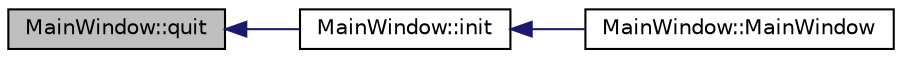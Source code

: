 digraph "MainWindow::quit"
{
  edge [fontname="Helvetica",fontsize="10",labelfontname="Helvetica",labelfontsize="10"];
  node [fontname="Helvetica",fontsize="10",shape=record];
  rankdir="LR";
  Node33 [label="MainWindow::quit",height=0.2,width=0.4,color="black", fillcolor="grey75", style="filled", fontcolor="black"];
  Node33 -> Node34 [dir="back",color="midnightblue",fontsize="10",style="solid",fontname="Helvetica"];
  Node34 [label="MainWindow::init",height=0.2,width=0.4,color="black", fillcolor="white", style="filled",URL="$class_main_window.html#a671e7e5b0a3a7a3fb1cf44c5c8377952"];
  Node34 -> Node35 [dir="back",color="midnightblue",fontsize="10",style="solid",fontname="Helvetica"];
  Node35 [label="MainWindow::MainWindow",height=0.2,width=0.4,color="black", fillcolor="white", style="filled",URL="$class_main_window.html#a8b244be8b7b7db1b08de2a2acb9409db"];
}
